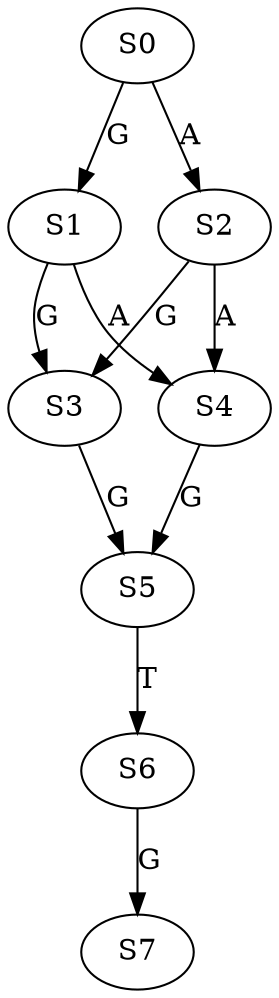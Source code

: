 strict digraph  {
	S0 -> S1 [ label = G ];
	S0 -> S2 [ label = A ];
	S1 -> S3 [ label = G ];
	S1 -> S4 [ label = A ];
	S2 -> S4 [ label = A ];
	S2 -> S3 [ label = G ];
	S3 -> S5 [ label = G ];
	S4 -> S5 [ label = G ];
	S5 -> S6 [ label = T ];
	S6 -> S7 [ label = G ];
}
